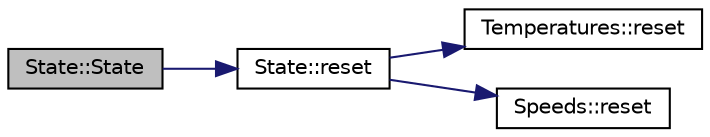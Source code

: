 digraph "State::State"
{
  edge [fontname="Helvetica",fontsize="10",labelfontname="Helvetica",labelfontsize="10"];
  node [fontname="Helvetica",fontsize="10",shape=record];
  rankdir="LR";
  Node1 [label="State::State",height=0.2,width=0.4,color="black", fillcolor="grey75", style="filled", fontcolor="black"];
  Node1 -> Node2 [color="midnightblue",fontsize="10",style="solid",fontname="Helvetica"];
  Node2 [label="State::reset",height=0.2,width=0.4,color="black", fillcolor="white", style="filled",URL="$class_state.html#a4e93b6afe93bea420937159c4993a627",tooltip="State::reset Resets the values of the current state after it is copied to the history. "];
  Node2 -> Node3 [color="midnightblue",fontsize="10",style="solid",fontname="Helvetica"];
  Node3 [label="Temperatures::reset",height=0.2,width=0.4,color="black", fillcolor="white", style="filled",URL="$class_temperatures.html#a31580d84fe293ed3440025efdfe48bb6",tooltip="Temperatures::reset Resets all the temperatures to zero. "];
  Node2 -> Node4 [color="midnightblue",fontsize="10",style="solid",fontname="Helvetica"];
  Node4 [label="Speeds::reset",height=0.2,width=0.4,color="black", fillcolor="white", style="filled",URL="$class_speeds.html#a572c9537960e046a055f94a7bb028fe2",tooltip="Speeds::reset Resets the speed values to zero. "];
}
